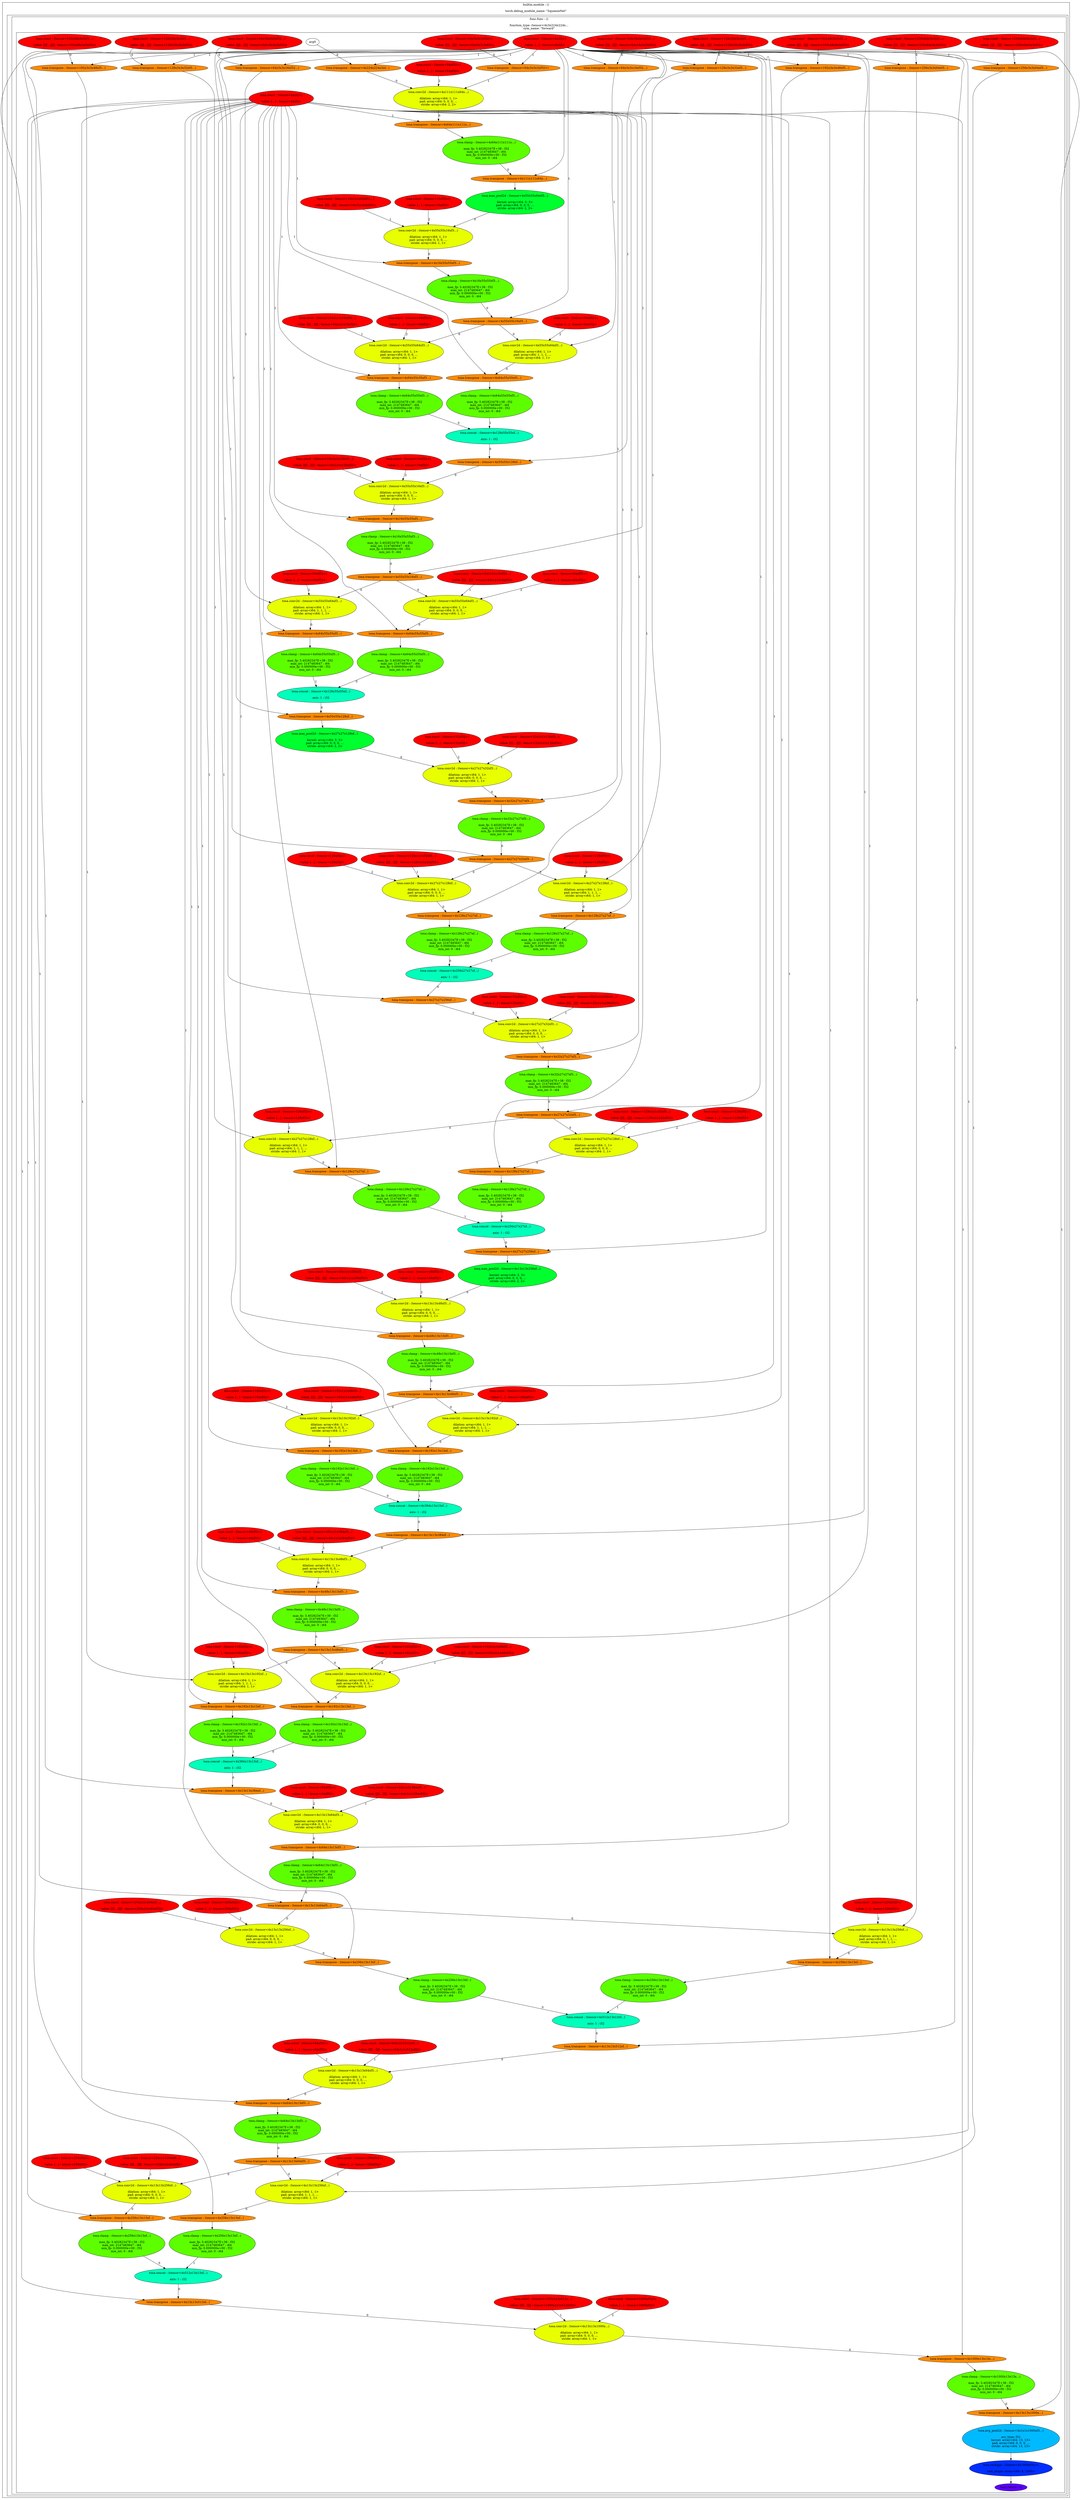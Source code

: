 digraph G {
  compound = true;
  subgraph cluster_1 {
    v2 [label = " ", shape = plain];
    label = "builtin.module : ()\n\ntorch.debug_module_name: \"SqueezeNet\"";
    subgraph cluster_3 {
      v4 [label = " ", shape = plain];
      label = "";
      subgraph cluster_5 {
        v6 [label = " ", shape = plain];
        label = "func.func : ()\n\nfunction_type: (tensor<4x3x224x224x...\nsym_name: \"forward\"";
        subgraph cluster_7 {
          v8 [label = " ", shape = plain];
          label = "";
          v9 [label = "arg0", shape = ellipse];
          v10 [fillcolor = "0.000000 1.0 1.0", label = "tosa.const : (tensor<1000xf32>)\n\nvalue: [...] : tensor<1000xf32>", shape = ellipse, style = filled];
          v11 [fillcolor = "0.000000 1.0 1.0", label = "tosa.const : (tensor<256x64x3x3xf3...)\n\nvalue: [[[[...]]]] : tensor<256x64x3x3xf32>", shape = ellipse, style = filled];
          v12 [fillcolor = "0.000000 1.0 1.0", label = "tosa.const : (tensor<256xf32>)\n\nvalue: [...] : tensor<256xf32>", shape = ellipse, style = filled];
          v13 [fillcolor = "0.000000 1.0 1.0", label = "tosa.const : (tensor<256xf32>)\n\nvalue: [...] : tensor<256xf32>", shape = ellipse, style = filled];
          v14 [fillcolor = "0.000000 1.0 1.0", label = "tosa.const : (tensor<64xf32>)\n\nvalue: [...] : tensor<64xf32>", shape = ellipse, style = filled];
          v15 [fillcolor = "0.000000 1.0 1.0", label = "tosa.const : (tensor<256x64x3x3xf3...)\n\nvalue: [[[[...]]]] : tensor<256x64x3x3xf32>", shape = ellipse, style = filled];
          v16 [fillcolor = "0.000000 1.0 1.0", label = "tosa.const : (tensor<256xf32>)\n\nvalue: [...] : tensor<256xf32>", shape = ellipse, style = filled];
          v17 [fillcolor = "0.000000 1.0 1.0", label = "tosa.const : (tensor<256xf32>)\n\nvalue: [...] : tensor<256xf32>", shape = ellipse, style = filled];
          v18 [fillcolor = "0.000000 1.0 1.0", label = "tosa.const : (tensor<64xf32>)\n\nvalue: [...] : tensor<64xf32>", shape = ellipse, style = filled];
          v19 [fillcolor = "0.000000 1.0 1.0", label = "tosa.const : (tensor<192x48x3x3xf3...)\n\nvalue: [[[[...]]]] : tensor<192x48x3x3xf32>", shape = ellipse, style = filled];
          v20 [fillcolor = "0.000000 1.0 1.0", label = "tosa.const : (tensor<192xf32>)\n\nvalue: [...] : tensor<192xf32>", shape = ellipse, style = filled];
          v21 [fillcolor = "0.000000 1.0 1.0", label = "tosa.const : (tensor<192xf32>)\n\nvalue: [...] : tensor<192xf32>", shape = ellipse, style = filled];
          v22 [fillcolor = "0.000000 1.0 1.0", label = "tosa.const : (tensor<48xf32>)\n\nvalue: [...] : tensor<48xf32>", shape = ellipse, style = filled];
          v23 [fillcolor = "0.000000 1.0 1.0", label = "tosa.const : (tensor<192x48x3x3xf3...)\n\nvalue: [[[[...]]]] : tensor<192x48x3x3xf32>", shape = ellipse, style = filled];
          v24 [fillcolor = "0.000000 1.0 1.0", label = "tosa.const : (tensor<192xf32>)\n\nvalue: [...] : tensor<192xf32>", shape = ellipse, style = filled];
          v25 [fillcolor = "0.000000 1.0 1.0", label = "tosa.const : (tensor<192xf32>)\n\nvalue: [...] : tensor<192xf32>", shape = ellipse, style = filled];
          v26 [fillcolor = "0.000000 1.0 1.0", label = "tosa.const : (tensor<48xf32>)\n\nvalue: [...] : tensor<48xf32>", shape = ellipse, style = filled];
          v27 [fillcolor = "0.000000 1.0 1.0", label = "tosa.const : (tensor<128x32x3x3xf3...)\n\nvalue: [[[[...]]]] : tensor<128x32x3x3xf32>", shape = ellipse, style = filled];
          v28 [fillcolor = "0.000000 1.0 1.0", label = "tosa.const : (tensor<128xf32>)\n\nvalue: [...] : tensor<128xf32>", shape = ellipse, style = filled];
          v29 [fillcolor = "0.000000 1.0 1.0", label = "tosa.const : (tensor<128xf32>)\n\nvalue: [...] : tensor<128xf32>", shape = ellipse, style = filled];
          v30 [fillcolor = "0.000000 1.0 1.0", label = "tosa.const : (tensor<32xf32>)\n\nvalue: [...] : tensor<32xf32>", shape = ellipse, style = filled];
          v31 [fillcolor = "0.000000 1.0 1.0", label = "tosa.const : (tensor<128x32x3x3xf3...)\n\nvalue: [[[[...]]]] : tensor<128x32x3x3xf32>", shape = ellipse, style = filled];
          v32 [fillcolor = "0.000000 1.0 1.0", label = "tosa.const : (tensor<128xf32>)\n\nvalue: [...] : tensor<128xf32>", shape = ellipse, style = filled];
          v33 [fillcolor = "0.000000 1.0 1.0", label = "tosa.const : (tensor<128xf32>)\n\nvalue: [...] : tensor<128xf32>", shape = ellipse, style = filled];
          v34 [fillcolor = "0.000000 1.0 1.0", label = "tosa.const : (tensor<32xf32>)\n\nvalue: [...] : tensor<32xf32>", shape = ellipse, style = filled];
          v35 [fillcolor = "0.000000 1.0 1.0", label = "tosa.const : (tensor<64x16x3x3xf32...)\n\nvalue: [[[[...]]]] : tensor<64x16x3x3xf32>", shape = ellipse, style = filled];
          v36 [fillcolor = "0.000000 1.0 1.0", label = "tosa.const : (tensor<64xf32>)\n\nvalue: [...] : tensor<64xf32>", shape = ellipse, style = filled];
          v37 [fillcolor = "0.000000 1.0 1.0", label = "tosa.const : (tensor<64xf32>)\n\nvalue: [...] : tensor<64xf32>", shape = ellipse, style = filled];
          v38 [fillcolor = "0.000000 1.0 1.0", label = "tosa.const : (tensor<16xf32>)\n\nvalue: [...] : tensor<16xf32>", shape = ellipse, style = filled];
          v39 [fillcolor = "0.000000 1.0 1.0", label = "tosa.const : (tensor<64x16x3x3xf32...)\n\nvalue: [[[[...]]]] : tensor<64x16x3x3xf32>", shape = ellipse, style = filled];
          v40 [fillcolor = "0.000000 1.0 1.0", label = "tosa.const : (tensor<64xf32>)\n\nvalue: [...] : tensor<64xf32>", shape = ellipse, style = filled];
          v41 [fillcolor = "0.000000 1.0 1.0", label = "tosa.const : (tensor<64xf32>)\n\nvalue: [...] : tensor<64xf32>", shape = ellipse, style = filled];
          v42 [fillcolor = "0.000000 1.0 1.0", label = "tosa.const : (tensor<16xf32>)\n\nvalue: [...] : tensor<16xf32>", shape = ellipse, style = filled];
          v43 [fillcolor = "0.000000 1.0 1.0", label = "tosa.const : (tensor<64x3x3x3xf32>)\n\nvalue: [[[[...]]]] : tensor<64x3x3x3xf32>", shape = ellipse, style = filled];
          v44 [fillcolor = "0.000000 1.0 1.0", label = "tosa.const : (tensor<64xf32>)\n\nvalue: [...] : tensor<64xf32>", shape = ellipse, style = filled];
          v45 [fillcolor = "0.000000 1.0 1.0", label = "tosa.const : (tensor<4xi32>)\n\nvalue: [...] : tensor<4xi32>", shape = ellipse, style = filled];
          v46 [fillcolor = "0.000000 1.0 1.0", label = "tosa.const : (tensor<4xi32>)\n\nvalue: [...] : tensor<4xi32>", shape = ellipse, style = filled];
          v47 [fillcolor = "0.000000 1.0 1.0", label = "tosa.const : (tensor<16x1x1x64xf32...)\n\nvalue: [[[[...]]]] : tensor<16x1x1x64xf32>", shape = ellipse, style = filled];
          v48 [fillcolor = "0.000000 1.0 1.0", label = "tosa.const : (tensor<64x1x1x16xf32...)\n\nvalue: [[[[...]]]] : tensor<64x1x1x16xf32>", shape = ellipse, style = filled];
          v49 [fillcolor = "0.000000 1.0 1.0", label = "tosa.const : (tensor<16x1x1x128xf3...)\n\nvalue: [[[[...]]]] : tensor<16x1x1x128xf32>", shape = ellipse, style = filled];
          v50 [fillcolor = "0.000000 1.0 1.0", label = "tosa.const : (tensor<64x1x1x16xf32...)\n\nvalue: [[[[...]]]] : tensor<64x1x1x16xf32>", shape = ellipse, style = filled];
          v51 [fillcolor = "0.000000 1.0 1.0", label = "tosa.const : (tensor<32x1x1x128xf3...)\n\nvalue: [[[[...]]]] : tensor<32x1x1x128xf32>", shape = ellipse, style = filled];
          v52 [fillcolor = "0.000000 1.0 1.0", label = "tosa.const : (tensor<128x1x1x32xf3...)\n\nvalue: [[[[...]]]] : tensor<128x1x1x32xf32>", shape = ellipse, style = filled];
          v53 [fillcolor = "0.000000 1.0 1.0", label = "tosa.const : (tensor<32x1x1x256xf3...)\n\nvalue: [[[[...]]]] : tensor<32x1x1x256xf32>", shape = ellipse, style = filled];
          v54 [fillcolor = "0.000000 1.0 1.0", label = "tosa.const : (tensor<128x1x1x32xf3...)\n\nvalue: [[[[...]]]] : tensor<128x1x1x32xf32>", shape = ellipse, style = filled];
          v55 [fillcolor = "0.000000 1.0 1.0", label = "tosa.const : (tensor<48x1x1x256xf3...)\n\nvalue: [[[[...]]]] : tensor<48x1x1x256xf32>", shape = ellipse, style = filled];
          v56 [fillcolor = "0.000000 1.0 1.0", label = "tosa.const : (tensor<192x1x1x48xf3...)\n\nvalue: [[[[...]]]] : tensor<192x1x1x48xf32>", shape = ellipse, style = filled];
          v57 [fillcolor = "0.000000 1.0 1.0", label = "tosa.const : (tensor<48x1x1x384xf3...)\n\nvalue: [[[[...]]]] : tensor<48x1x1x384xf32>", shape = ellipse, style = filled];
          v58 [fillcolor = "0.000000 1.0 1.0", label = "tosa.const : (tensor<192x1x1x48xf3...)\n\nvalue: [[[[...]]]] : tensor<192x1x1x48xf32>", shape = ellipse, style = filled];
          v59 [fillcolor = "0.000000 1.0 1.0", label = "tosa.const : (tensor<64x1x1x384xf3...)\n\nvalue: [[[[...]]]] : tensor<64x1x1x384xf32>", shape = ellipse, style = filled];
          v60 [fillcolor = "0.000000 1.0 1.0", label = "tosa.const : (tensor<256x1x1x64xf3...)\n\nvalue: [[[[...]]]] : tensor<256x1x1x64xf32>", shape = ellipse, style = filled];
          v61 [fillcolor = "0.000000 1.0 1.0", label = "tosa.const : (tensor<64x1x1x512xf3...)\n\nvalue: [[[[...]]]] : tensor<64x1x1x512xf32>", shape = ellipse, style = filled];
          v62 [fillcolor = "0.000000 1.0 1.0", label = "tosa.const : (tensor<256x1x1x64xf3...)\n\nvalue: [[[[...]]]] : tensor<256x1x1x64xf32>", shape = ellipse, style = filled];
          v63 [fillcolor = "0.000000 1.0 1.0", label = "tosa.const : (tensor<1000x1x1x512x...)\n\nvalue: [[[[...]]]] : tensor<1000x1x1x512xf32>", shape = ellipse, style = filled];
          v64 [fillcolor = "0.090909 1.0 1.0", label = "tosa.transpose : (tensor<4x224x224x3xf...)\n", shape = ellipse, style = filled];
          v65 [fillcolor = "0.090909 1.0 1.0", label = "tosa.transpose : (tensor<64x3x3x3xf32>)\n", shape = ellipse, style = filled];
          v66 [fillcolor = "0.181818 1.0 1.0", label = "tosa.conv2d : (tensor<4x111x111x64x...)\n\ndilation: array<i64: 1, 1>\npad: array<i64: 0, 0, 0, ...\nstride: array<i64: 2, 2>", shape = ellipse, style = filled];
          v67 [fillcolor = "0.090909 1.0 1.0", label = "tosa.transpose : (tensor<4x64x111x111x...)\n", shape = ellipse, style = filled];
          v68 [fillcolor = "0.272727 1.0 1.0", label = "tosa.clamp : (tensor<4x64x111x111x...)\n\nmax_fp: 3.40282347E+38 : f32\nmax_int: 2147483647 : i64\nmin_fp: 0.000000e+00 : f32\nmin_int: 0 : i64", shape = ellipse, style = filled];
          v69 [fillcolor = "0.090909 1.0 1.0", label = "tosa.transpose : (tensor<4x111x111x64x...)\n", shape = ellipse, style = filled];
          v70 [fillcolor = "0.363636 1.0 1.0", label = "tosa.max_pool2d : (tensor<4x55x55x64xf3...)\n\nkernel: array<i64: 3, 3>\npad: array<i64: 0, 0, 0, ...\nstride: array<i64: 2, 2>", shape = ellipse, style = filled];
          v71 [fillcolor = "0.181818 1.0 1.0", label = "tosa.conv2d : (tensor<4x55x55x16xf3...)\n\ndilation: array<i64: 1, 1>\npad: array<i64: 0, 0, 0, ...\nstride: array<i64: 1, 1>", shape = ellipse, style = filled];
          v72 [fillcolor = "0.090909 1.0 1.0", label = "tosa.transpose : (tensor<4x16x55x55xf3...)\n", shape = ellipse, style = filled];
          v73 [fillcolor = "0.272727 1.0 1.0", label = "tosa.clamp : (tensor<4x16x55x55xf3...)\n\nmax_fp: 3.40282347E+38 : f32\nmax_int: 2147483647 : i64\nmin_fp: 0.000000e+00 : f32\nmin_int: 0 : i64", shape = ellipse, style = filled];
          v74 [fillcolor = "0.090909 1.0 1.0", label = "tosa.transpose : (tensor<4x55x55x16xf3...)\n", shape = ellipse, style = filled];
          v75 [fillcolor = "0.181818 1.0 1.0", label = "tosa.conv2d : (tensor<4x55x55x64xf3...)\n\ndilation: array<i64: 1, 1>\npad: array<i64: 0, 0, 0, ...\nstride: array<i64: 1, 1>", shape = ellipse, style = filled];
          v76 [fillcolor = "0.090909 1.0 1.0", label = "tosa.transpose : (tensor<4x64x55x55xf3...)\n", shape = ellipse, style = filled];
          v77 [fillcolor = "0.272727 1.0 1.0", label = "tosa.clamp : (tensor<4x64x55x55xf3...)\n\nmax_fp: 3.40282347E+38 : f32\nmax_int: 2147483647 : i64\nmin_fp: 0.000000e+00 : f32\nmin_int: 0 : i64", shape = ellipse, style = filled];
          v78 [fillcolor = "0.090909 1.0 1.0", label = "tosa.transpose : (tensor<64x3x3x16xf32...)\n", shape = ellipse, style = filled];
          v79 [fillcolor = "0.181818 1.0 1.0", label = "tosa.conv2d : (tensor<4x55x55x64xf3...)\n\ndilation: array<i64: 1, 1>\npad: array<i64: 1, 1, 1, ...\nstride: array<i64: 1, 1>", shape = ellipse, style = filled];
          v80 [fillcolor = "0.090909 1.0 1.0", label = "tosa.transpose : (tensor<4x64x55x55xf3...)\n", shape = ellipse, style = filled];
          v81 [fillcolor = "0.272727 1.0 1.0", label = "tosa.clamp : (tensor<4x64x55x55xf3...)\n\nmax_fp: 3.40282347E+38 : f32\nmax_int: 2147483647 : i64\nmin_fp: 0.000000e+00 : f32\nmin_int: 0 : i64", shape = ellipse, style = filled];
          v82 [fillcolor = "0.454545 1.0 1.0", label = "tosa.concat : (tensor<4x128x55x55xf...)\n\naxis: 1 : i32", shape = ellipse, style = filled];
          v83 [fillcolor = "0.090909 1.0 1.0", label = "tosa.transpose : (tensor<4x55x55x128xf...)\n", shape = ellipse, style = filled];
          v84 [fillcolor = "0.181818 1.0 1.0", label = "tosa.conv2d : (tensor<4x55x55x16xf3...)\n\ndilation: array<i64: 1, 1>\npad: array<i64: 0, 0, 0, ...\nstride: array<i64: 1, 1>", shape = ellipse, style = filled];
          v85 [fillcolor = "0.090909 1.0 1.0", label = "tosa.transpose : (tensor<4x16x55x55xf3...)\n", shape = ellipse, style = filled];
          v86 [fillcolor = "0.272727 1.0 1.0", label = "tosa.clamp : (tensor<4x16x55x55xf3...)\n\nmax_fp: 3.40282347E+38 : f32\nmax_int: 2147483647 : i64\nmin_fp: 0.000000e+00 : f32\nmin_int: 0 : i64", shape = ellipse, style = filled];
          v87 [fillcolor = "0.090909 1.0 1.0", label = "tosa.transpose : (tensor<4x55x55x16xf3...)\n", shape = ellipse, style = filled];
          v88 [fillcolor = "0.181818 1.0 1.0", label = "tosa.conv2d : (tensor<4x55x55x64xf3...)\n\ndilation: array<i64: 1, 1>\npad: array<i64: 0, 0, 0, ...\nstride: array<i64: 1, 1>", shape = ellipse, style = filled];
          v89 [fillcolor = "0.090909 1.0 1.0", label = "tosa.transpose : (tensor<4x64x55x55xf3...)\n", shape = ellipse, style = filled];
          v90 [fillcolor = "0.272727 1.0 1.0", label = "tosa.clamp : (tensor<4x64x55x55xf3...)\n\nmax_fp: 3.40282347E+38 : f32\nmax_int: 2147483647 : i64\nmin_fp: 0.000000e+00 : f32\nmin_int: 0 : i64", shape = ellipse, style = filled];
          v91 [fillcolor = "0.090909 1.0 1.0", label = "tosa.transpose : (tensor<64x3x3x16xf32...)\n", shape = ellipse, style = filled];
          v92 [fillcolor = "0.181818 1.0 1.0", label = "tosa.conv2d : (tensor<4x55x55x64xf3...)\n\ndilation: array<i64: 1, 1>\npad: array<i64: 1, 1, 1, ...\nstride: array<i64: 1, 1>", shape = ellipse, style = filled];
          v93 [fillcolor = "0.090909 1.0 1.0", label = "tosa.transpose : (tensor<4x64x55x55xf3...)\n", shape = ellipse, style = filled];
          v94 [fillcolor = "0.272727 1.0 1.0", label = "tosa.clamp : (tensor<4x64x55x55xf3...)\n\nmax_fp: 3.40282347E+38 : f32\nmax_int: 2147483647 : i64\nmin_fp: 0.000000e+00 : f32\nmin_int: 0 : i64", shape = ellipse, style = filled];
          v95 [fillcolor = "0.454545 1.0 1.0", label = "tosa.concat : (tensor<4x128x55x55xf...)\n\naxis: 1 : i32", shape = ellipse, style = filled];
          v96 [fillcolor = "0.090909 1.0 1.0", label = "tosa.transpose : (tensor<4x55x55x128xf...)\n", shape = ellipse, style = filled];
          v97 [fillcolor = "0.363636 1.0 1.0", label = "tosa.max_pool2d : (tensor<4x27x27x128xf...)\n\nkernel: array<i64: 3, 3>\npad: array<i64: 0, 0, 0, ...\nstride: array<i64: 2, 2>", shape = ellipse, style = filled];
          v98 [fillcolor = "0.181818 1.0 1.0", label = "tosa.conv2d : (tensor<4x27x27x32xf3...)\n\ndilation: array<i64: 1, 1>\npad: array<i64: 0, 0, 0, ...\nstride: array<i64: 1, 1>", shape = ellipse, style = filled];
          v99 [fillcolor = "0.090909 1.0 1.0", label = "tosa.transpose : (tensor<4x32x27x27xf3...)\n", shape = ellipse, style = filled];
          v100 [fillcolor = "0.272727 1.0 1.0", label = "tosa.clamp : (tensor<4x32x27x27xf3...)\n\nmax_fp: 3.40282347E+38 : f32\nmax_int: 2147483647 : i64\nmin_fp: 0.000000e+00 : f32\nmin_int: 0 : i64", shape = ellipse, style = filled];
          v101 [fillcolor = "0.090909 1.0 1.0", label = "tosa.transpose : (tensor<4x27x27x32xf3...)\n", shape = ellipse, style = filled];
          v102 [fillcolor = "0.181818 1.0 1.0", label = "tosa.conv2d : (tensor<4x27x27x128xf...)\n\ndilation: array<i64: 1, 1>\npad: array<i64: 0, 0, 0, ...\nstride: array<i64: 1, 1>", shape = ellipse, style = filled];
          v103 [fillcolor = "0.090909 1.0 1.0", label = "tosa.transpose : (tensor<4x128x27x27xf...)\n", shape = ellipse, style = filled];
          v104 [fillcolor = "0.272727 1.0 1.0", label = "tosa.clamp : (tensor<4x128x27x27xf...)\n\nmax_fp: 3.40282347E+38 : f32\nmax_int: 2147483647 : i64\nmin_fp: 0.000000e+00 : f32\nmin_int: 0 : i64", shape = ellipse, style = filled];
          v105 [fillcolor = "0.090909 1.0 1.0", label = "tosa.transpose : (tensor<128x3x3x32xf3...)\n", shape = ellipse, style = filled];
          v106 [fillcolor = "0.181818 1.0 1.0", label = "tosa.conv2d : (tensor<4x27x27x128xf...)\n\ndilation: array<i64: 1, 1>\npad: array<i64: 1, 1, 1, ...\nstride: array<i64: 1, 1>", shape = ellipse, style = filled];
          v107 [fillcolor = "0.090909 1.0 1.0", label = "tosa.transpose : (tensor<4x128x27x27xf...)\n", shape = ellipse, style = filled];
          v108 [fillcolor = "0.272727 1.0 1.0", label = "tosa.clamp : (tensor<4x128x27x27xf...)\n\nmax_fp: 3.40282347E+38 : f32\nmax_int: 2147483647 : i64\nmin_fp: 0.000000e+00 : f32\nmin_int: 0 : i64", shape = ellipse, style = filled];
          v109 [fillcolor = "0.454545 1.0 1.0", label = "tosa.concat : (tensor<4x256x27x27xf...)\n\naxis: 1 : i32", shape = ellipse, style = filled];
          v110 [fillcolor = "0.090909 1.0 1.0", label = "tosa.transpose : (tensor<4x27x27x256xf...)\n", shape = ellipse, style = filled];
          v111 [fillcolor = "0.181818 1.0 1.0", label = "tosa.conv2d : (tensor<4x27x27x32xf3...)\n\ndilation: array<i64: 1, 1>\npad: array<i64: 0, 0, 0, ...\nstride: array<i64: 1, 1>", shape = ellipse, style = filled];
          v112 [fillcolor = "0.090909 1.0 1.0", label = "tosa.transpose : (tensor<4x32x27x27xf3...)\n", shape = ellipse, style = filled];
          v113 [fillcolor = "0.272727 1.0 1.0", label = "tosa.clamp : (tensor<4x32x27x27xf3...)\n\nmax_fp: 3.40282347E+38 : f32\nmax_int: 2147483647 : i64\nmin_fp: 0.000000e+00 : f32\nmin_int: 0 : i64", shape = ellipse, style = filled];
          v114 [fillcolor = "0.090909 1.0 1.0", label = "tosa.transpose : (tensor<4x27x27x32xf3...)\n", shape = ellipse, style = filled];
          v115 [fillcolor = "0.181818 1.0 1.0", label = "tosa.conv2d : (tensor<4x27x27x128xf...)\n\ndilation: array<i64: 1, 1>\npad: array<i64: 0, 0, 0, ...\nstride: array<i64: 1, 1>", shape = ellipse, style = filled];
          v116 [fillcolor = "0.090909 1.0 1.0", label = "tosa.transpose : (tensor<4x128x27x27xf...)\n", shape = ellipse, style = filled];
          v117 [fillcolor = "0.272727 1.0 1.0", label = "tosa.clamp : (tensor<4x128x27x27xf...)\n\nmax_fp: 3.40282347E+38 : f32\nmax_int: 2147483647 : i64\nmin_fp: 0.000000e+00 : f32\nmin_int: 0 : i64", shape = ellipse, style = filled];
          v118 [fillcolor = "0.090909 1.0 1.0", label = "tosa.transpose : (tensor<128x3x3x32xf3...)\n", shape = ellipse, style = filled];
          v119 [fillcolor = "0.181818 1.0 1.0", label = "tosa.conv2d : (tensor<4x27x27x128xf...)\n\ndilation: array<i64: 1, 1>\npad: array<i64: 1, 1, 1, ...\nstride: array<i64: 1, 1>", shape = ellipse, style = filled];
          v120 [fillcolor = "0.090909 1.0 1.0", label = "tosa.transpose : (tensor<4x128x27x27xf...)\n", shape = ellipse, style = filled];
          v121 [fillcolor = "0.272727 1.0 1.0", label = "tosa.clamp : (tensor<4x128x27x27xf...)\n\nmax_fp: 3.40282347E+38 : f32\nmax_int: 2147483647 : i64\nmin_fp: 0.000000e+00 : f32\nmin_int: 0 : i64", shape = ellipse, style = filled];
          v122 [fillcolor = "0.454545 1.0 1.0", label = "tosa.concat : (tensor<4x256x27x27xf...)\n\naxis: 1 : i32", shape = ellipse, style = filled];
          v123 [fillcolor = "0.090909 1.0 1.0", label = "tosa.transpose : (tensor<4x27x27x256xf...)\n", shape = ellipse, style = filled];
          v124 [fillcolor = "0.363636 1.0 1.0", label = "tosa.max_pool2d : (tensor<4x13x13x256xf...)\n\nkernel: array<i64: 3, 3>\npad: array<i64: 0, 0, 0, ...\nstride: array<i64: 2, 2>", shape = ellipse, style = filled];
          v125 [fillcolor = "0.181818 1.0 1.0", label = "tosa.conv2d : (tensor<4x13x13x48xf3...)\n\ndilation: array<i64: 1, 1>\npad: array<i64: 0, 0, 0, ...\nstride: array<i64: 1, 1>", shape = ellipse, style = filled];
          v126 [fillcolor = "0.090909 1.0 1.0", label = "tosa.transpose : (tensor<4x48x13x13xf3...)\n", shape = ellipse, style = filled];
          v127 [fillcolor = "0.272727 1.0 1.0", label = "tosa.clamp : (tensor<4x48x13x13xf3...)\n\nmax_fp: 3.40282347E+38 : f32\nmax_int: 2147483647 : i64\nmin_fp: 0.000000e+00 : f32\nmin_int: 0 : i64", shape = ellipse, style = filled];
          v128 [fillcolor = "0.090909 1.0 1.0", label = "tosa.transpose : (tensor<4x13x13x48xf3...)\n", shape = ellipse, style = filled];
          v129 [fillcolor = "0.181818 1.0 1.0", label = "tosa.conv2d : (tensor<4x13x13x192xf...)\n\ndilation: array<i64: 1, 1>\npad: array<i64: 0, 0, 0, ...\nstride: array<i64: 1, 1>", shape = ellipse, style = filled];
          v130 [fillcolor = "0.090909 1.0 1.0", label = "tosa.transpose : (tensor<4x192x13x13xf...)\n", shape = ellipse, style = filled];
          v131 [fillcolor = "0.272727 1.0 1.0", label = "tosa.clamp : (tensor<4x192x13x13xf...)\n\nmax_fp: 3.40282347E+38 : f32\nmax_int: 2147483647 : i64\nmin_fp: 0.000000e+00 : f32\nmin_int: 0 : i64", shape = ellipse, style = filled];
          v132 [fillcolor = "0.090909 1.0 1.0", label = "tosa.transpose : (tensor<192x3x3x48xf3...)\n", shape = ellipse, style = filled];
          v133 [fillcolor = "0.181818 1.0 1.0", label = "tosa.conv2d : (tensor<4x13x13x192xf...)\n\ndilation: array<i64: 1, 1>\npad: array<i64: 1, 1, 1, ...\nstride: array<i64: 1, 1>", shape = ellipse, style = filled];
          v134 [fillcolor = "0.090909 1.0 1.0", label = "tosa.transpose : (tensor<4x192x13x13xf...)\n", shape = ellipse, style = filled];
          v135 [fillcolor = "0.272727 1.0 1.0", label = "tosa.clamp : (tensor<4x192x13x13xf...)\n\nmax_fp: 3.40282347E+38 : f32\nmax_int: 2147483647 : i64\nmin_fp: 0.000000e+00 : f32\nmin_int: 0 : i64", shape = ellipse, style = filled];
          v136 [fillcolor = "0.454545 1.0 1.0", label = "tosa.concat : (tensor<4x384x13x13xf...)\n\naxis: 1 : i32", shape = ellipse, style = filled];
          v137 [fillcolor = "0.090909 1.0 1.0", label = "tosa.transpose : (tensor<4x13x13x384xf...)\n", shape = ellipse, style = filled];
          v138 [fillcolor = "0.181818 1.0 1.0", label = "tosa.conv2d : (tensor<4x13x13x48xf3...)\n\ndilation: array<i64: 1, 1>\npad: array<i64: 0, 0, 0, ...\nstride: array<i64: 1, 1>", shape = ellipse, style = filled];
          v139 [fillcolor = "0.090909 1.0 1.0", label = "tosa.transpose : (tensor<4x48x13x13xf3...)\n", shape = ellipse, style = filled];
          v140 [fillcolor = "0.272727 1.0 1.0", label = "tosa.clamp : (tensor<4x48x13x13xf3...)\n\nmax_fp: 3.40282347E+38 : f32\nmax_int: 2147483647 : i64\nmin_fp: 0.000000e+00 : f32\nmin_int: 0 : i64", shape = ellipse, style = filled];
          v141 [fillcolor = "0.090909 1.0 1.0", label = "tosa.transpose : (tensor<4x13x13x48xf3...)\n", shape = ellipse, style = filled];
          v142 [fillcolor = "0.181818 1.0 1.0", label = "tosa.conv2d : (tensor<4x13x13x192xf...)\n\ndilation: array<i64: 1, 1>\npad: array<i64: 0, 0, 0, ...\nstride: array<i64: 1, 1>", shape = ellipse, style = filled];
          v143 [fillcolor = "0.090909 1.0 1.0", label = "tosa.transpose : (tensor<4x192x13x13xf...)\n", shape = ellipse, style = filled];
          v144 [fillcolor = "0.272727 1.0 1.0", label = "tosa.clamp : (tensor<4x192x13x13xf...)\n\nmax_fp: 3.40282347E+38 : f32\nmax_int: 2147483647 : i64\nmin_fp: 0.000000e+00 : f32\nmin_int: 0 : i64", shape = ellipse, style = filled];
          v145 [fillcolor = "0.090909 1.0 1.0", label = "tosa.transpose : (tensor<192x3x3x48xf3...)\n", shape = ellipse, style = filled];
          v146 [fillcolor = "0.181818 1.0 1.0", label = "tosa.conv2d : (tensor<4x13x13x192xf...)\n\ndilation: array<i64: 1, 1>\npad: array<i64: 1, 1, 1, ...\nstride: array<i64: 1, 1>", shape = ellipse, style = filled];
          v147 [fillcolor = "0.090909 1.0 1.0", label = "tosa.transpose : (tensor<4x192x13x13xf...)\n", shape = ellipse, style = filled];
          v148 [fillcolor = "0.272727 1.0 1.0", label = "tosa.clamp : (tensor<4x192x13x13xf...)\n\nmax_fp: 3.40282347E+38 : f32\nmax_int: 2147483647 : i64\nmin_fp: 0.000000e+00 : f32\nmin_int: 0 : i64", shape = ellipse, style = filled];
          v149 [fillcolor = "0.454545 1.0 1.0", label = "tosa.concat : (tensor<4x384x13x13xf...)\n\naxis: 1 : i32", shape = ellipse, style = filled];
          v150 [fillcolor = "0.090909 1.0 1.0", label = "tosa.transpose : (tensor<4x13x13x384xf...)\n", shape = ellipse, style = filled];
          v151 [fillcolor = "0.181818 1.0 1.0", label = "tosa.conv2d : (tensor<4x13x13x64xf3...)\n\ndilation: array<i64: 1, 1>\npad: array<i64: 0, 0, 0, ...\nstride: array<i64: 1, 1>", shape = ellipse, style = filled];
          v152 [fillcolor = "0.090909 1.0 1.0", label = "tosa.transpose : (tensor<4x64x13x13xf3...)\n", shape = ellipse, style = filled];
          v153 [fillcolor = "0.272727 1.0 1.0", label = "tosa.clamp : (tensor<4x64x13x13xf3...)\n\nmax_fp: 3.40282347E+38 : f32\nmax_int: 2147483647 : i64\nmin_fp: 0.000000e+00 : f32\nmin_int: 0 : i64", shape = ellipse, style = filled];
          v154 [fillcolor = "0.090909 1.0 1.0", label = "tosa.transpose : (tensor<4x13x13x64xf3...)\n", shape = ellipse, style = filled];
          v155 [fillcolor = "0.181818 1.0 1.0", label = "tosa.conv2d : (tensor<4x13x13x256xf...)\n\ndilation: array<i64: 1, 1>\npad: array<i64: 0, 0, 0, ...\nstride: array<i64: 1, 1>", shape = ellipse, style = filled];
          v156 [fillcolor = "0.090909 1.0 1.0", label = "tosa.transpose : (tensor<4x256x13x13xf...)\n", shape = ellipse, style = filled];
          v157 [fillcolor = "0.272727 1.0 1.0", label = "tosa.clamp : (tensor<4x256x13x13xf...)\n\nmax_fp: 3.40282347E+38 : f32\nmax_int: 2147483647 : i64\nmin_fp: 0.000000e+00 : f32\nmin_int: 0 : i64", shape = ellipse, style = filled];
          v158 [fillcolor = "0.090909 1.0 1.0", label = "tosa.transpose : (tensor<256x3x3x64xf3...)\n", shape = ellipse, style = filled];
          v159 [fillcolor = "0.181818 1.0 1.0", label = "tosa.conv2d : (tensor<4x13x13x256xf...)\n\ndilation: array<i64: 1, 1>\npad: array<i64: 1, 1, 1, ...\nstride: array<i64: 1, 1>", shape = ellipse, style = filled];
          v160 [fillcolor = "0.090909 1.0 1.0", label = "tosa.transpose : (tensor<4x256x13x13xf...)\n", shape = ellipse, style = filled];
          v161 [fillcolor = "0.272727 1.0 1.0", label = "tosa.clamp : (tensor<4x256x13x13xf...)\n\nmax_fp: 3.40282347E+38 : f32\nmax_int: 2147483647 : i64\nmin_fp: 0.000000e+00 : f32\nmin_int: 0 : i64", shape = ellipse, style = filled];
          v162 [fillcolor = "0.454545 1.0 1.0", label = "tosa.concat : (tensor<4x512x13x13xf...)\n\naxis: 1 : i32", shape = ellipse, style = filled];
          v163 [fillcolor = "0.090909 1.0 1.0", label = "tosa.transpose : (tensor<4x13x13x512xf...)\n", shape = ellipse, style = filled];
          v164 [fillcolor = "0.181818 1.0 1.0", label = "tosa.conv2d : (tensor<4x13x13x64xf3...)\n\ndilation: array<i64: 1, 1>\npad: array<i64: 0, 0, 0, ...\nstride: array<i64: 1, 1>", shape = ellipse, style = filled];
          v165 [fillcolor = "0.090909 1.0 1.0", label = "tosa.transpose : (tensor<4x64x13x13xf3...)\n", shape = ellipse, style = filled];
          v166 [fillcolor = "0.272727 1.0 1.0", label = "tosa.clamp : (tensor<4x64x13x13xf3...)\n\nmax_fp: 3.40282347E+38 : f32\nmax_int: 2147483647 : i64\nmin_fp: 0.000000e+00 : f32\nmin_int: 0 : i64", shape = ellipse, style = filled];
          v167 [fillcolor = "0.090909 1.0 1.0", label = "tosa.transpose : (tensor<4x13x13x64xf3...)\n", shape = ellipse, style = filled];
          v168 [fillcolor = "0.181818 1.0 1.0", label = "tosa.conv2d : (tensor<4x13x13x256xf...)\n\ndilation: array<i64: 1, 1>\npad: array<i64: 0, 0, 0, ...\nstride: array<i64: 1, 1>", shape = ellipse, style = filled];
          v169 [fillcolor = "0.090909 1.0 1.0", label = "tosa.transpose : (tensor<4x256x13x13xf...)\n", shape = ellipse, style = filled];
          v170 [fillcolor = "0.272727 1.0 1.0", label = "tosa.clamp : (tensor<4x256x13x13xf...)\n\nmax_fp: 3.40282347E+38 : f32\nmax_int: 2147483647 : i64\nmin_fp: 0.000000e+00 : f32\nmin_int: 0 : i64", shape = ellipse, style = filled];
          v171 [fillcolor = "0.090909 1.0 1.0", label = "tosa.transpose : (tensor<256x3x3x64xf3...)\n", shape = ellipse, style = filled];
          v172 [fillcolor = "0.181818 1.0 1.0", label = "tosa.conv2d : (tensor<4x13x13x256xf...)\n\ndilation: array<i64: 1, 1>\npad: array<i64: 1, 1, 1, ...\nstride: array<i64: 1, 1>", shape = ellipse, style = filled];
          v173 [fillcolor = "0.090909 1.0 1.0", label = "tosa.transpose : (tensor<4x256x13x13xf...)\n", shape = ellipse, style = filled];
          v174 [fillcolor = "0.272727 1.0 1.0", label = "tosa.clamp : (tensor<4x256x13x13xf...)\n\nmax_fp: 3.40282347E+38 : f32\nmax_int: 2147483647 : i64\nmin_fp: 0.000000e+00 : f32\nmin_int: 0 : i64", shape = ellipse, style = filled];
          v175 [fillcolor = "0.454545 1.0 1.0", label = "tosa.concat : (tensor<4x512x13x13xf...)\n\naxis: 1 : i32", shape = ellipse, style = filled];
          v176 [fillcolor = "0.090909 1.0 1.0", label = "tosa.transpose : (tensor<4x13x13x512xf...)\n", shape = ellipse, style = filled];
          v177 [fillcolor = "0.181818 1.0 1.0", label = "tosa.conv2d : (tensor<4x13x13x1000x...)\n\ndilation: array<i64: 1, 1>\npad: array<i64: 0, 0, 0, ...\nstride: array<i64: 1, 1>", shape = ellipse, style = filled];
          v178 [fillcolor = "0.090909 1.0 1.0", label = "tosa.transpose : (tensor<4x1000x13x13x...)\n", shape = ellipse, style = filled];
          v179 [fillcolor = "0.272727 1.0 1.0", label = "tosa.clamp : (tensor<4x1000x13x13x...)\n\nmax_fp: 3.40282347E+38 : f32\nmax_int: 2147483647 : i64\nmin_fp: 0.000000e+00 : f32\nmin_int: 0 : i64", shape = ellipse, style = filled];
          v180 [fillcolor = "0.090909 1.0 1.0", label = "tosa.transpose : (tensor<4x13x13x1000x...)\n", shape = ellipse, style = filled];
          v181 [fillcolor = "0.545455 1.0 1.0", label = "tosa.avg_pool2d : (tensor<4x1x1x1000xf3...)\n\nacc_type: f32\nkernel: array<i64: 13, 13>\npad: array<i64: 0, 0, 0, ...\nstride: array<i64: 13, 13>", shape = ellipse, style = filled];
          v182 [fillcolor = "0.636364 1.0 1.0", label = "tosa.reshape : (tensor<4x1000xf32>)\n\nnew_shape: array<i64: 4, 1000>", shape = ellipse, style = filled];
          v183 [fillcolor = "0.727273 1.0 1.0", label = "func.return : ()\n", shape = ellipse, style = filled];
        }
      }
    }
  }
  v9 -> v64 [label = "0", style = solid];
  v45 -> v64 [label = "1", style = solid];
  v43 -> v65 [label = "0", style = solid];
  v45 -> v65 [label = "1", style = solid];
  v64 -> v66 [label = "0", style = solid];
  v65 -> v66 [label = "1", style = solid];
  v44 -> v66 [label = "2", style = solid];
  v66 -> v67 [label = "0", style = solid];
  v46 -> v67 [label = "1", style = solid];
  v67 -> v68 [label = "", style = solid];
  v68 -> v69 [label = "0", style = solid];
  v45 -> v69 [label = "1", style = solid];
  v69 -> v70 [label = "", style = solid];
  v70 -> v71 [label = "0", style = solid];
  v47 -> v71 [label = "1", style = solid];
  v42 -> v71 [label = "2", style = solid];
  v71 -> v72 [label = "0", style = solid];
  v46 -> v72 [label = "1", style = solid];
  v72 -> v73 [label = "", style = solid];
  v73 -> v74 [label = "0", style = solid];
  v45 -> v74 [label = "1", style = solid];
  v74 -> v75 [label = "0", style = solid];
  v48 -> v75 [label = "1", style = solid];
  v41 -> v75 [label = "2", style = solid];
  v75 -> v76 [label = "0", style = solid];
  v46 -> v76 [label = "1", style = solid];
  v76 -> v77 [label = "", style = solid];
  v39 -> v78 [label = "0", style = solid];
  v45 -> v78 [label = "1", style = solid];
  v74 -> v79 [label = "0", style = solid];
  v78 -> v79 [label = "1", style = solid];
  v40 -> v79 [label = "2", style = solid];
  v79 -> v80 [label = "0", style = solid];
  v46 -> v80 [label = "1", style = solid];
  v80 -> v81 [label = "", style = solid];
  v77 -> v82 [label = "0", style = solid];
  v81 -> v82 [label = "1", style = solid];
  v82 -> v83 [label = "0", style = solid];
  v45 -> v83 [label = "1", style = solid];
  v83 -> v84 [label = "0", style = solid];
  v49 -> v84 [label = "1", style = solid];
  v38 -> v84 [label = "2", style = solid];
  v84 -> v85 [label = "0", style = solid];
  v46 -> v85 [label = "1", style = solid];
  v85 -> v86 [label = "", style = solid];
  v86 -> v87 [label = "0", style = solid];
  v45 -> v87 [label = "1", style = solid];
  v87 -> v88 [label = "0", style = solid];
  v50 -> v88 [label = "1", style = solid];
  v37 -> v88 [label = "2", style = solid];
  v88 -> v89 [label = "0", style = solid];
  v46 -> v89 [label = "1", style = solid];
  v89 -> v90 [label = "", style = solid];
  v35 -> v91 [label = "0", style = solid];
  v45 -> v91 [label = "1", style = solid];
  v87 -> v92 [label = "0", style = solid];
  v91 -> v92 [label = "1", style = solid];
  v36 -> v92 [label = "2", style = solid];
  v92 -> v93 [label = "0", style = solid];
  v46 -> v93 [label = "1", style = solid];
  v93 -> v94 [label = "", style = solid];
  v90 -> v95 [label = "0", style = solid];
  v94 -> v95 [label = "1", style = solid];
  v95 -> v96 [label = "0", style = solid];
  v45 -> v96 [label = "1", style = solid];
  v96 -> v97 [label = "", style = solid];
  v97 -> v98 [label = "0", style = solid];
  v51 -> v98 [label = "1", style = solid];
  v34 -> v98 [label = "2", style = solid];
  v98 -> v99 [label = "0", style = solid];
  v46 -> v99 [label = "1", style = solid];
  v99 -> v100 [label = "", style = solid];
  v100 -> v101 [label = "0", style = solid];
  v45 -> v101 [label = "1", style = solid];
  v101 -> v102 [label = "0", style = solid];
  v52 -> v102 [label = "1", style = solid];
  v33 -> v102 [label = "2", style = solid];
  v102 -> v103 [label = "0", style = solid];
  v46 -> v103 [label = "1", style = solid];
  v103 -> v104 [label = "", style = solid];
  v31 -> v105 [label = "0", style = solid];
  v45 -> v105 [label = "1", style = solid];
  v101 -> v106 [label = "0", style = solid];
  v105 -> v106 [label = "1", style = solid];
  v32 -> v106 [label = "2", style = solid];
  v106 -> v107 [label = "0", style = solid];
  v46 -> v107 [label = "1", style = solid];
  v107 -> v108 [label = "", style = solid];
  v104 -> v109 [label = "0", style = solid];
  v108 -> v109 [label = "1", style = solid];
  v109 -> v110 [label = "0", style = solid];
  v45 -> v110 [label = "1", style = solid];
  v110 -> v111 [label = "0", style = solid];
  v53 -> v111 [label = "1", style = solid];
  v30 -> v111 [label = "2", style = solid];
  v111 -> v112 [label = "0", style = solid];
  v46 -> v112 [label = "1", style = solid];
  v112 -> v113 [label = "", style = solid];
  v113 -> v114 [label = "0", style = solid];
  v45 -> v114 [label = "1", style = solid];
  v114 -> v115 [label = "0", style = solid];
  v54 -> v115 [label = "1", style = solid];
  v29 -> v115 [label = "2", style = solid];
  v115 -> v116 [label = "0", style = solid];
  v46 -> v116 [label = "1", style = solid];
  v116 -> v117 [label = "", style = solid];
  v27 -> v118 [label = "0", style = solid];
  v45 -> v118 [label = "1", style = solid];
  v114 -> v119 [label = "0", style = solid];
  v118 -> v119 [label = "1", style = solid];
  v28 -> v119 [label = "2", style = solid];
  v119 -> v120 [label = "0", style = solid];
  v46 -> v120 [label = "1", style = solid];
  v120 -> v121 [label = "", style = solid];
  v117 -> v122 [label = "0", style = solid];
  v121 -> v122 [label = "1", style = solid];
  v122 -> v123 [label = "0", style = solid];
  v45 -> v123 [label = "1", style = solid];
  v123 -> v124 [label = "", style = solid];
  v124 -> v125 [label = "0", style = solid];
  v55 -> v125 [label = "1", style = solid];
  v26 -> v125 [label = "2", style = solid];
  v125 -> v126 [label = "0", style = solid];
  v46 -> v126 [label = "1", style = solid];
  v126 -> v127 [label = "", style = solid];
  v127 -> v128 [label = "0", style = solid];
  v45 -> v128 [label = "1", style = solid];
  v128 -> v129 [label = "0", style = solid];
  v56 -> v129 [label = "1", style = solid];
  v25 -> v129 [label = "2", style = solid];
  v129 -> v130 [label = "0", style = solid];
  v46 -> v130 [label = "1", style = solid];
  v130 -> v131 [label = "", style = solid];
  v23 -> v132 [label = "0", style = solid];
  v45 -> v132 [label = "1", style = solid];
  v128 -> v133 [label = "0", style = solid];
  v132 -> v133 [label = "1", style = solid];
  v24 -> v133 [label = "2", style = solid];
  v133 -> v134 [label = "0", style = solid];
  v46 -> v134 [label = "1", style = solid];
  v134 -> v135 [label = "", style = solid];
  v131 -> v136 [label = "0", style = solid];
  v135 -> v136 [label = "1", style = solid];
  v136 -> v137 [label = "0", style = solid];
  v45 -> v137 [label = "1", style = solid];
  v137 -> v138 [label = "0", style = solid];
  v57 -> v138 [label = "1", style = solid];
  v22 -> v138 [label = "2", style = solid];
  v138 -> v139 [label = "0", style = solid];
  v46 -> v139 [label = "1", style = solid];
  v139 -> v140 [label = "", style = solid];
  v140 -> v141 [label = "0", style = solid];
  v45 -> v141 [label = "1", style = solid];
  v141 -> v142 [label = "0", style = solid];
  v58 -> v142 [label = "1", style = solid];
  v21 -> v142 [label = "2", style = solid];
  v142 -> v143 [label = "0", style = solid];
  v46 -> v143 [label = "1", style = solid];
  v143 -> v144 [label = "", style = solid];
  v19 -> v145 [label = "0", style = solid];
  v45 -> v145 [label = "1", style = solid];
  v141 -> v146 [label = "0", style = solid];
  v145 -> v146 [label = "1", style = solid];
  v20 -> v146 [label = "2", style = solid];
  v146 -> v147 [label = "0", style = solid];
  v46 -> v147 [label = "1", style = solid];
  v147 -> v148 [label = "", style = solid];
  v144 -> v149 [label = "0", style = solid];
  v148 -> v149 [label = "1", style = solid];
  v149 -> v150 [label = "0", style = solid];
  v45 -> v150 [label = "1", style = solid];
  v150 -> v151 [label = "0", style = solid];
  v59 -> v151 [label = "1", style = solid];
  v18 -> v151 [label = "2", style = solid];
  v151 -> v152 [label = "0", style = solid];
  v46 -> v152 [label = "1", style = solid];
  v152 -> v153 [label = "", style = solid];
  v153 -> v154 [label = "0", style = solid];
  v45 -> v154 [label = "1", style = solid];
  v154 -> v155 [label = "0", style = solid];
  v60 -> v155 [label = "1", style = solid];
  v17 -> v155 [label = "2", style = solid];
  v155 -> v156 [label = "0", style = solid];
  v46 -> v156 [label = "1", style = solid];
  v156 -> v157 [label = "", style = solid];
  v15 -> v158 [label = "0", style = solid];
  v45 -> v158 [label = "1", style = solid];
  v154 -> v159 [label = "0", style = solid];
  v158 -> v159 [label = "1", style = solid];
  v16 -> v159 [label = "2", style = solid];
  v159 -> v160 [label = "0", style = solid];
  v46 -> v160 [label = "1", style = solid];
  v160 -> v161 [label = "", style = solid];
  v157 -> v162 [label = "0", style = solid];
  v161 -> v162 [label = "1", style = solid];
  v162 -> v163 [label = "0", style = solid];
  v45 -> v163 [label = "1", style = solid];
  v163 -> v164 [label = "0", style = solid];
  v61 -> v164 [label = "1", style = solid];
  v14 -> v164 [label = "2", style = solid];
  v164 -> v165 [label = "0", style = solid];
  v46 -> v165 [label = "1", style = solid];
  v165 -> v166 [label = "", style = solid];
  v166 -> v167 [label = "0", style = solid];
  v45 -> v167 [label = "1", style = solid];
  v167 -> v168 [label = "0", style = solid];
  v62 -> v168 [label = "1", style = solid];
  v13 -> v168 [label = "2", style = solid];
  v168 -> v169 [label = "0", style = solid];
  v46 -> v169 [label = "1", style = solid];
  v169 -> v170 [label = "", style = solid];
  v11 -> v171 [label = "0", style = solid];
  v45 -> v171 [label = "1", style = solid];
  v167 -> v172 [label = "0", style = solid];
  v171 -> v172 [label = "1", style = solid];
  v12 -> v172 [label = "2", style = solid];
  v172 -> v173 [label = "0", style = solid];
  v46 -> v173 [label = "1", style = solid];
  v173 -> v174 [label = "", style = solid];
  v170 -> v175 [label = "0", style = solid];
  v174 -> v175 [label = "1", style = solid];
  v175 -> v176 [label = "0", style = solid];
  v45 -> v176 [label = "1", style = solid];
  v176 -> v177 [label = "0", style = solid];
  v63 -> v177 [label = "1", style = solid];
  v10 -> v177 [label = "2", style = solid];
  v177 -> v178 [label = "0", style = solid];
  v46 -> v178 [label = "1", style = solid];
  v178 -> v179 [label = "", style = solid];
  v179 -> v180 [label = "0", style = solid];
  v45 -> v180 [label = "1", style = solid];
  v180 -> v181 [label = "", style = solid];
  v181 -> v182 [label = "", style = solid];
  v182 -> v183 [label = "", style = solid];
}
